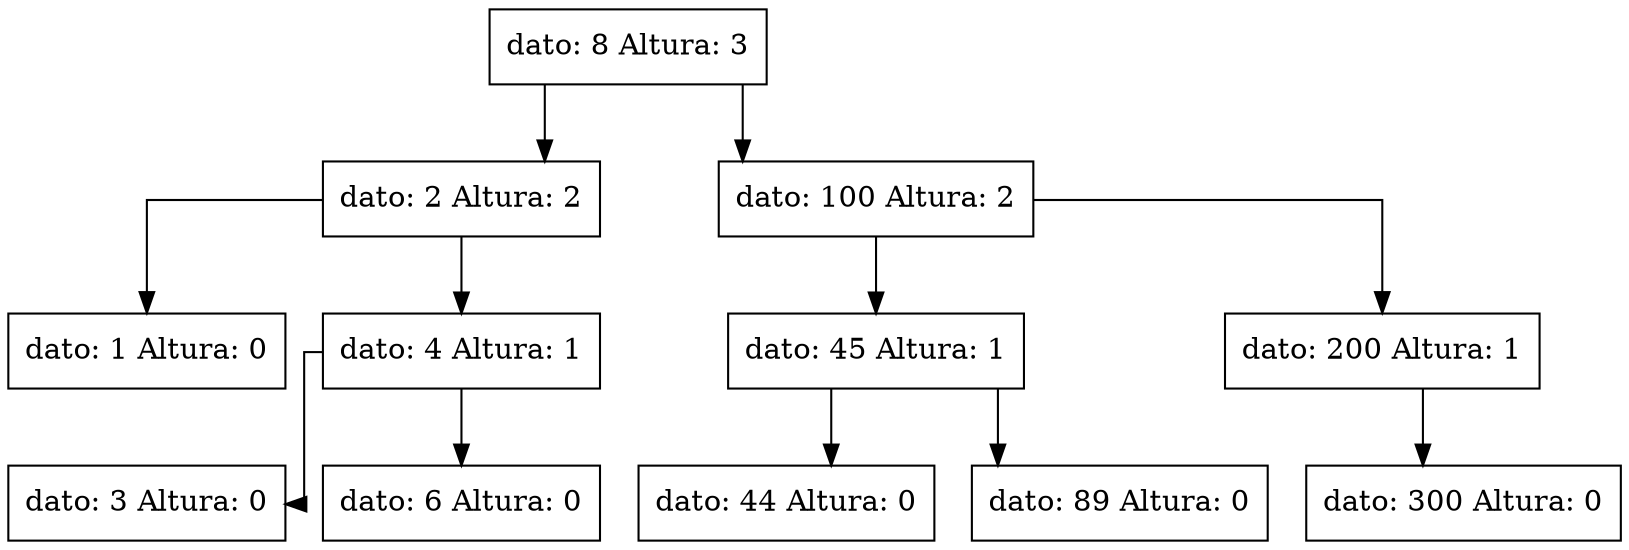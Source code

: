 digraph G { node[shape = box;] concentrate=true; graph[splines = ortho]; nodo8[shape = record label = "{dato: 8  Altura: 3}"]nodo8
nodo2[shape = record label = "{dato: 2  Altura: 2}"]nodo2
nodo1[shape = record label = "{dato: 1  Altura: 0}"]nodo1
nodo4[shape = record label = "{dato: 4  Altura: 1}"]nodo4
nodo3[shape = record label = "{dato: 3  Altura: 0}"]nodo3
nodo6[shape = record label = "{dato: 6  Altura: 0}"]nodo6
nodo100[shape = record label = "{dato: 100  Altura: 2}"]nodo100
nodo45[shape = record label = "{dato: 45  Altura: 1}"]nodo45
nodo44[shape = record label = "{dato: 44  Altura: 0}"]nodo44
nodo89[shape = record label = "{dato: 89  Altura: 0}"]nodo89
nodo200[shape = record label = "{dato: 200  Altura: 1}"]nodo200
nodo300[shape = record label = "{dato: 300  Altura: 0}"]nodo300
nodo8->nodo100
nodo8->nodo2
nodo2->nodo4
nodo2->nodo1
nodo4->nodo6
nodo4->nodo3
nodo100->nodo200
nodo100->nodo45
nodo45->nodo89
nodo45->nodo44
nodo200->nodo300
}